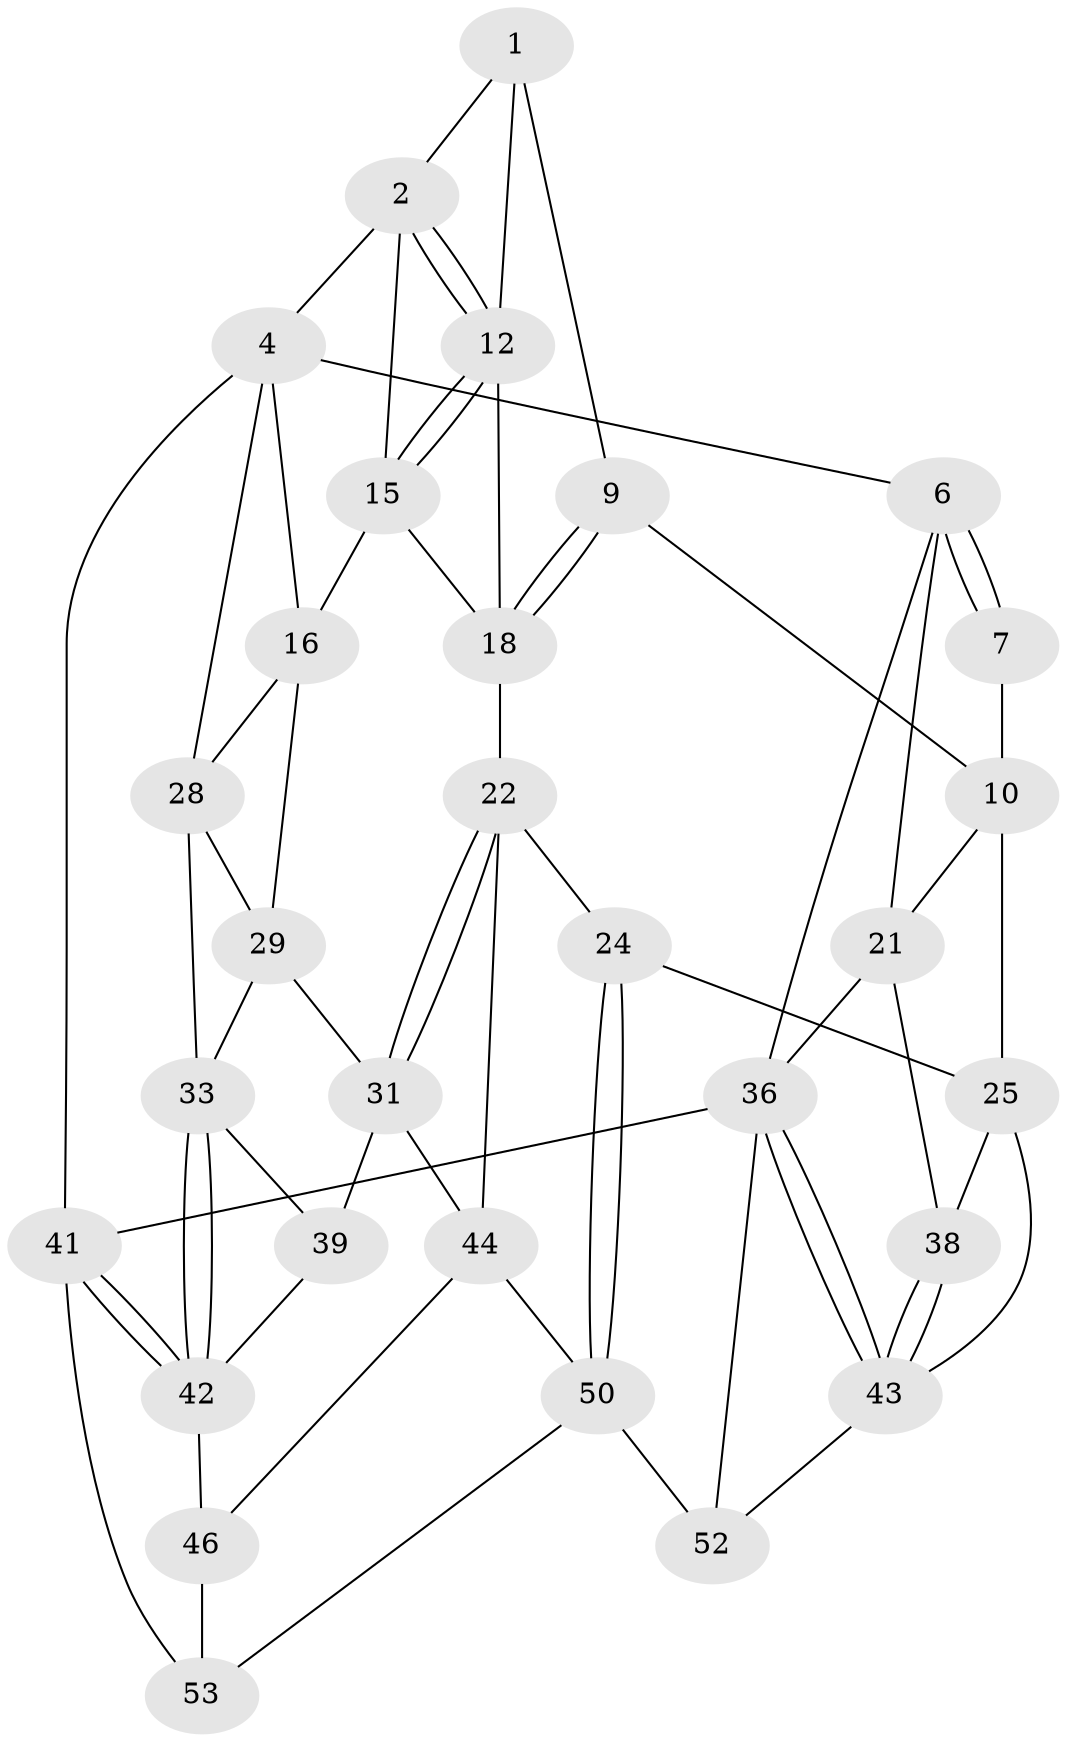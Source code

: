 // Generated by graph-tools (version 1.1) at 2025/52/02/27/25 19:52:40]
// undirected, 30 vertices, 66 edges
graph export_dot {
graph [start="1"]
  node [color=gray90,style=filled];
  1 [pos="+0.3718981471046696+0",super="+8"];
  2 [pos="+0.4299163829746491+0",super="+3"];
  4 [pos="+0.7467933861555305+0",super="+5"];
  6 [pos="+0+0",super="+14"];
  7 [pos="+0+0",super="+11"];
  9 [pos="+0.21892881973364967+0.2238648260099553"];
  10 [pos="+0.18591315178689055+0.22315887267010115",super="+20"];
  12 [pos="+0.46600619180953623+0.15344356661677389",super="+13"];
  15 [pos="+0.5355042908843012+0.17606514271187734",super="+17"];
  16 [pos="+0.778399899500798+0.2529315600835401",super="+27"];
  18 [pos="+0.2947657391538354+0.28535317937703125",super="+19"];
  21 [pos="+0+0.35527085476471215",super="+35"];
  22 [pos="+0.45191273091152084+0.5072950739763527",super="+23"];
  24 [pos="+0.3826512226053645+0.6090054048652216"];
  25 [pos="+0.3021206645401577+0.6212774351551252",super="+26"];
  28 [pos="+1+0.18181751242156138",super="+32"];
  29 [pos="+0.8712814631019768+0.43389525581564875",super="+30"];
  31 [pos="+0.6508915115643651+0.5590029073488878",super="+40"];
  33 [pos="+1+0.6530380829752533",super="+34"];
  36 [pos="+0+1",super="+37"];
  38 [pos="+0.16691740658525622+0.6024391026420997"];
  39 [pos="+0.833706697581237+0.7009823133418632"];
  41 [pos="+1+1"];
  42 [pos="+1+1",super="+45"];
  43 [pos="+0+0.9944106224161808",super="+49"];
  44 [pos="+0.7049771949716482+0.7805497028320666",super="+48"];
  46 [pos="+0.7597047109539378+0.8726907566955265",super="+47"];
  50 [pos="+0.40496539452133906+0.6940191386730091",super="+51"];
  52 [pos="+0.3943032808319585+1"];
  53 [pos="+0.44819272838080854+1",super="+54"];
  1 -- 2;
  1 -- 9;
  1 -- 12;
  2 -- 12;
  2 -- 12;
  2 -- 4;
  2 -- 15;
  4 -- 16;
  4 -- 41;
  4 -- 28;
  4 -- 6;
  6 -- 7 [weight=2];
  6 -- 7;
  6 -- 36;
  6 -- 21;
  7 -- 10;
  9 -- 10;
  9 -- 18;
  9 -- 18;
  10 -- 25;
  10 -- 21;
  12 -- 15;
  12 -- 15;
  12 -- 18;
  15 -- 16;
  15 -- 18;
  16 -- 28;
  16 -- 29;
  18 -- 22;
  21 -- 36;
  21 -- 38;
  22 -- 31;
  22 -- 31;
  22 -- 24;
  22 -- 44;
  24 -- 25;
  24 -- 50;
  24 -- 50;
  25 -- 38;
  25 -- 43;
  28 -- 33;
  28 -- 29;
  29 -- 33;
  29 -- 31;
  31 -- 44;
  31 -- 39;
  33 -- 42;
  33 -- 42;
  33 -- 39;
  36 -- 43;
  36 -- 43;
  36 -- 41;
  36 -- 52;
  38 -- 43;
  38 -- 43;
  39 -- 42;
  41 -- 42;
  41 -- 42;
  41 -- 53;
  42 -- 46;
  43 -- 52;
  44 -- 50;
  44 -- 46;
  46 -- 53 [weight=2];
  50 -- 52;
  50 -- 53;
}

